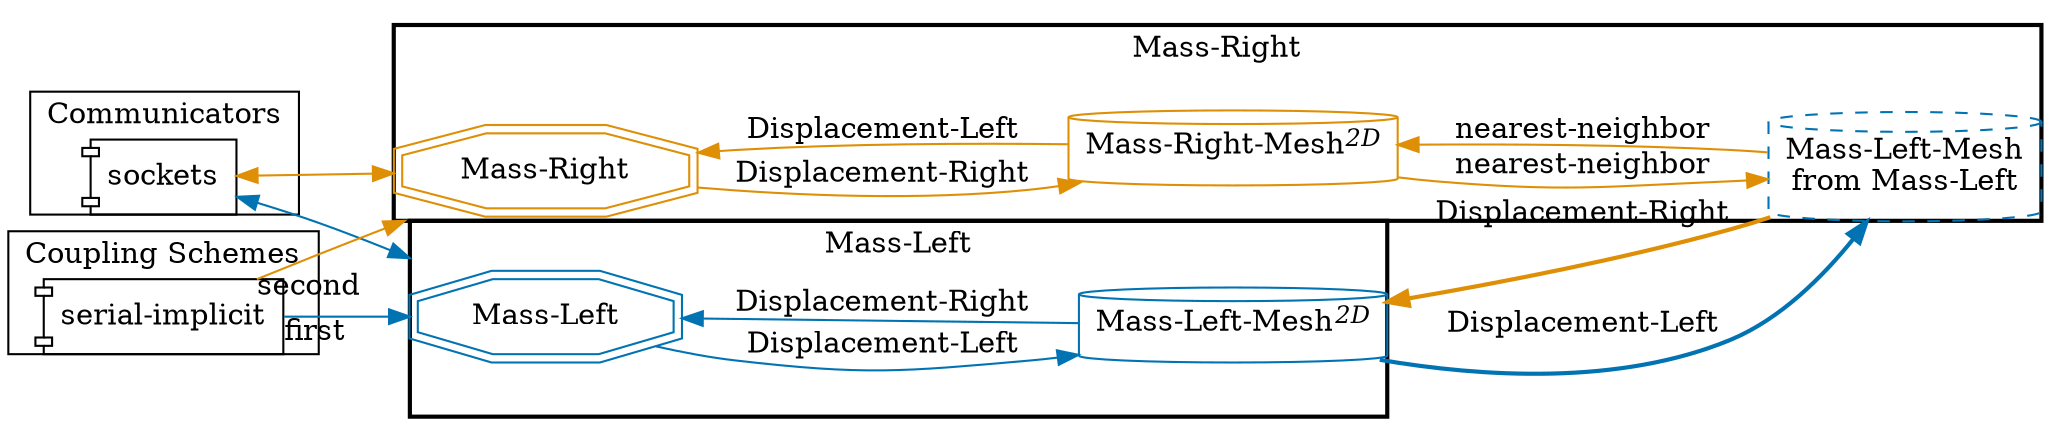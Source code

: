 digraph G {
compound=True;
layout=dot;
margin=0;
overlap=scale;
rankdir=LR;
splines=true;
subgraph cluster_m2n {
label="Communicators";
"m2n-Mass-Left-Mass-Right" [label="sockets", shape=component];
}

subgraph cluster_cpl {
label="Coupling Schemes";
"cpl-Mass-Left-Mass-Right" [label="serial-implicit", shape=component];
}

subgraph "cluster_Mass-Left" {
label="Mass-Left";
style=bold;
"Mass-Left" [color="#0173B2", shape=doubleoctagon];
"Mass-Left-Mass-Left-Mesh" [color="#0173B2", label=<Mass-Left-Mesh<SUP><I>2D</I></SUP>>, shape=cylinder];
"Mass-Left-Mass-Left-Mesh" -> "Mass-Left"  [color="#0173B2", label="Displacement-Right", tooltip=scalar];
"Mass-Left" -> "Mass-Left-Mass-Left-Mesh"  [color="#0173B2", label="Displacement-Left", tooltip=scalar];
}

subgraph "cluster_Mass-Right" {
label="Mass-Right";
style=bold;
"Mass-Right" [color="#DE8F05", shape=doubleoctagon];
"Mass-Right-Mass-Right-Mesh" [color="#DE8F05", label=<Mass-Right-Mesh<SUP><I>2D</I></SUP>>, shape=cylinder];
"Mass-Right-Mass-Left-Mesh" [color="#0173B2", label="Mass-Left-Mesh
from Mass-Left", shape=cylinder, style=dashed];
"Mass-Right-Mass-Right-Mesh" -> "Mass-Right"  [color="#DE8F05", label="Displacement-Left", tooltip=scalar];
"Mass-Right" -> "Mass-Right-Mass-Right-Mesh"  [color="#DE8F05", label="Displacement-Right", tooltip=scalar];
"Mass-Right-Mass-Right-Mesh" -> "Mass-Right-Mass-Left-Mesh"  [color="#DE8F05", label="nearest-neighbor"];
"Mass-Right-Mass-Left-Mesh" -> "Mass-Right-Mass-Right-Mesh"  [color="#DE8F05", label="nearest-neighbor"];
}

"m2n-Mass-Left-Mass-Right" -> "Mass-Left"  [color="#0173B2", dir=both, lhead="cluster_Mass-Left"];
"m2n-Mass-Left-Mass-Right" -> "Mass-Right"  [color="#DE8F05", dir=both, lhead="cluster_Mass-Right"];
"cpl-Mass-Left-Mass-Right" -> "Mass-Left"  [color="#0173B2", lhead="cluster_Mass-Left", taillabel="first"];
"cpl-Mass-Left-Mass-Right" -> "Mass-Right"  [color="#DE8F05", lhead="cluster_Mass-Right", taillabel="second"];
"Mass-Left-Mass-Left-Mesh" -> "Mass-Right-Mass-Left-Mesh"  [color="#0173B2", label="Displacement-Left", style=bold, tooltip="scalar initialized"];
"Mass-Right-Mass-Left-Mesh" -> "Mass-Left-Mass-Left-Mesh"  [color="#DE8F05", label="Displacement-Right", style=bold, tooltip="scalar initialized"];
}
